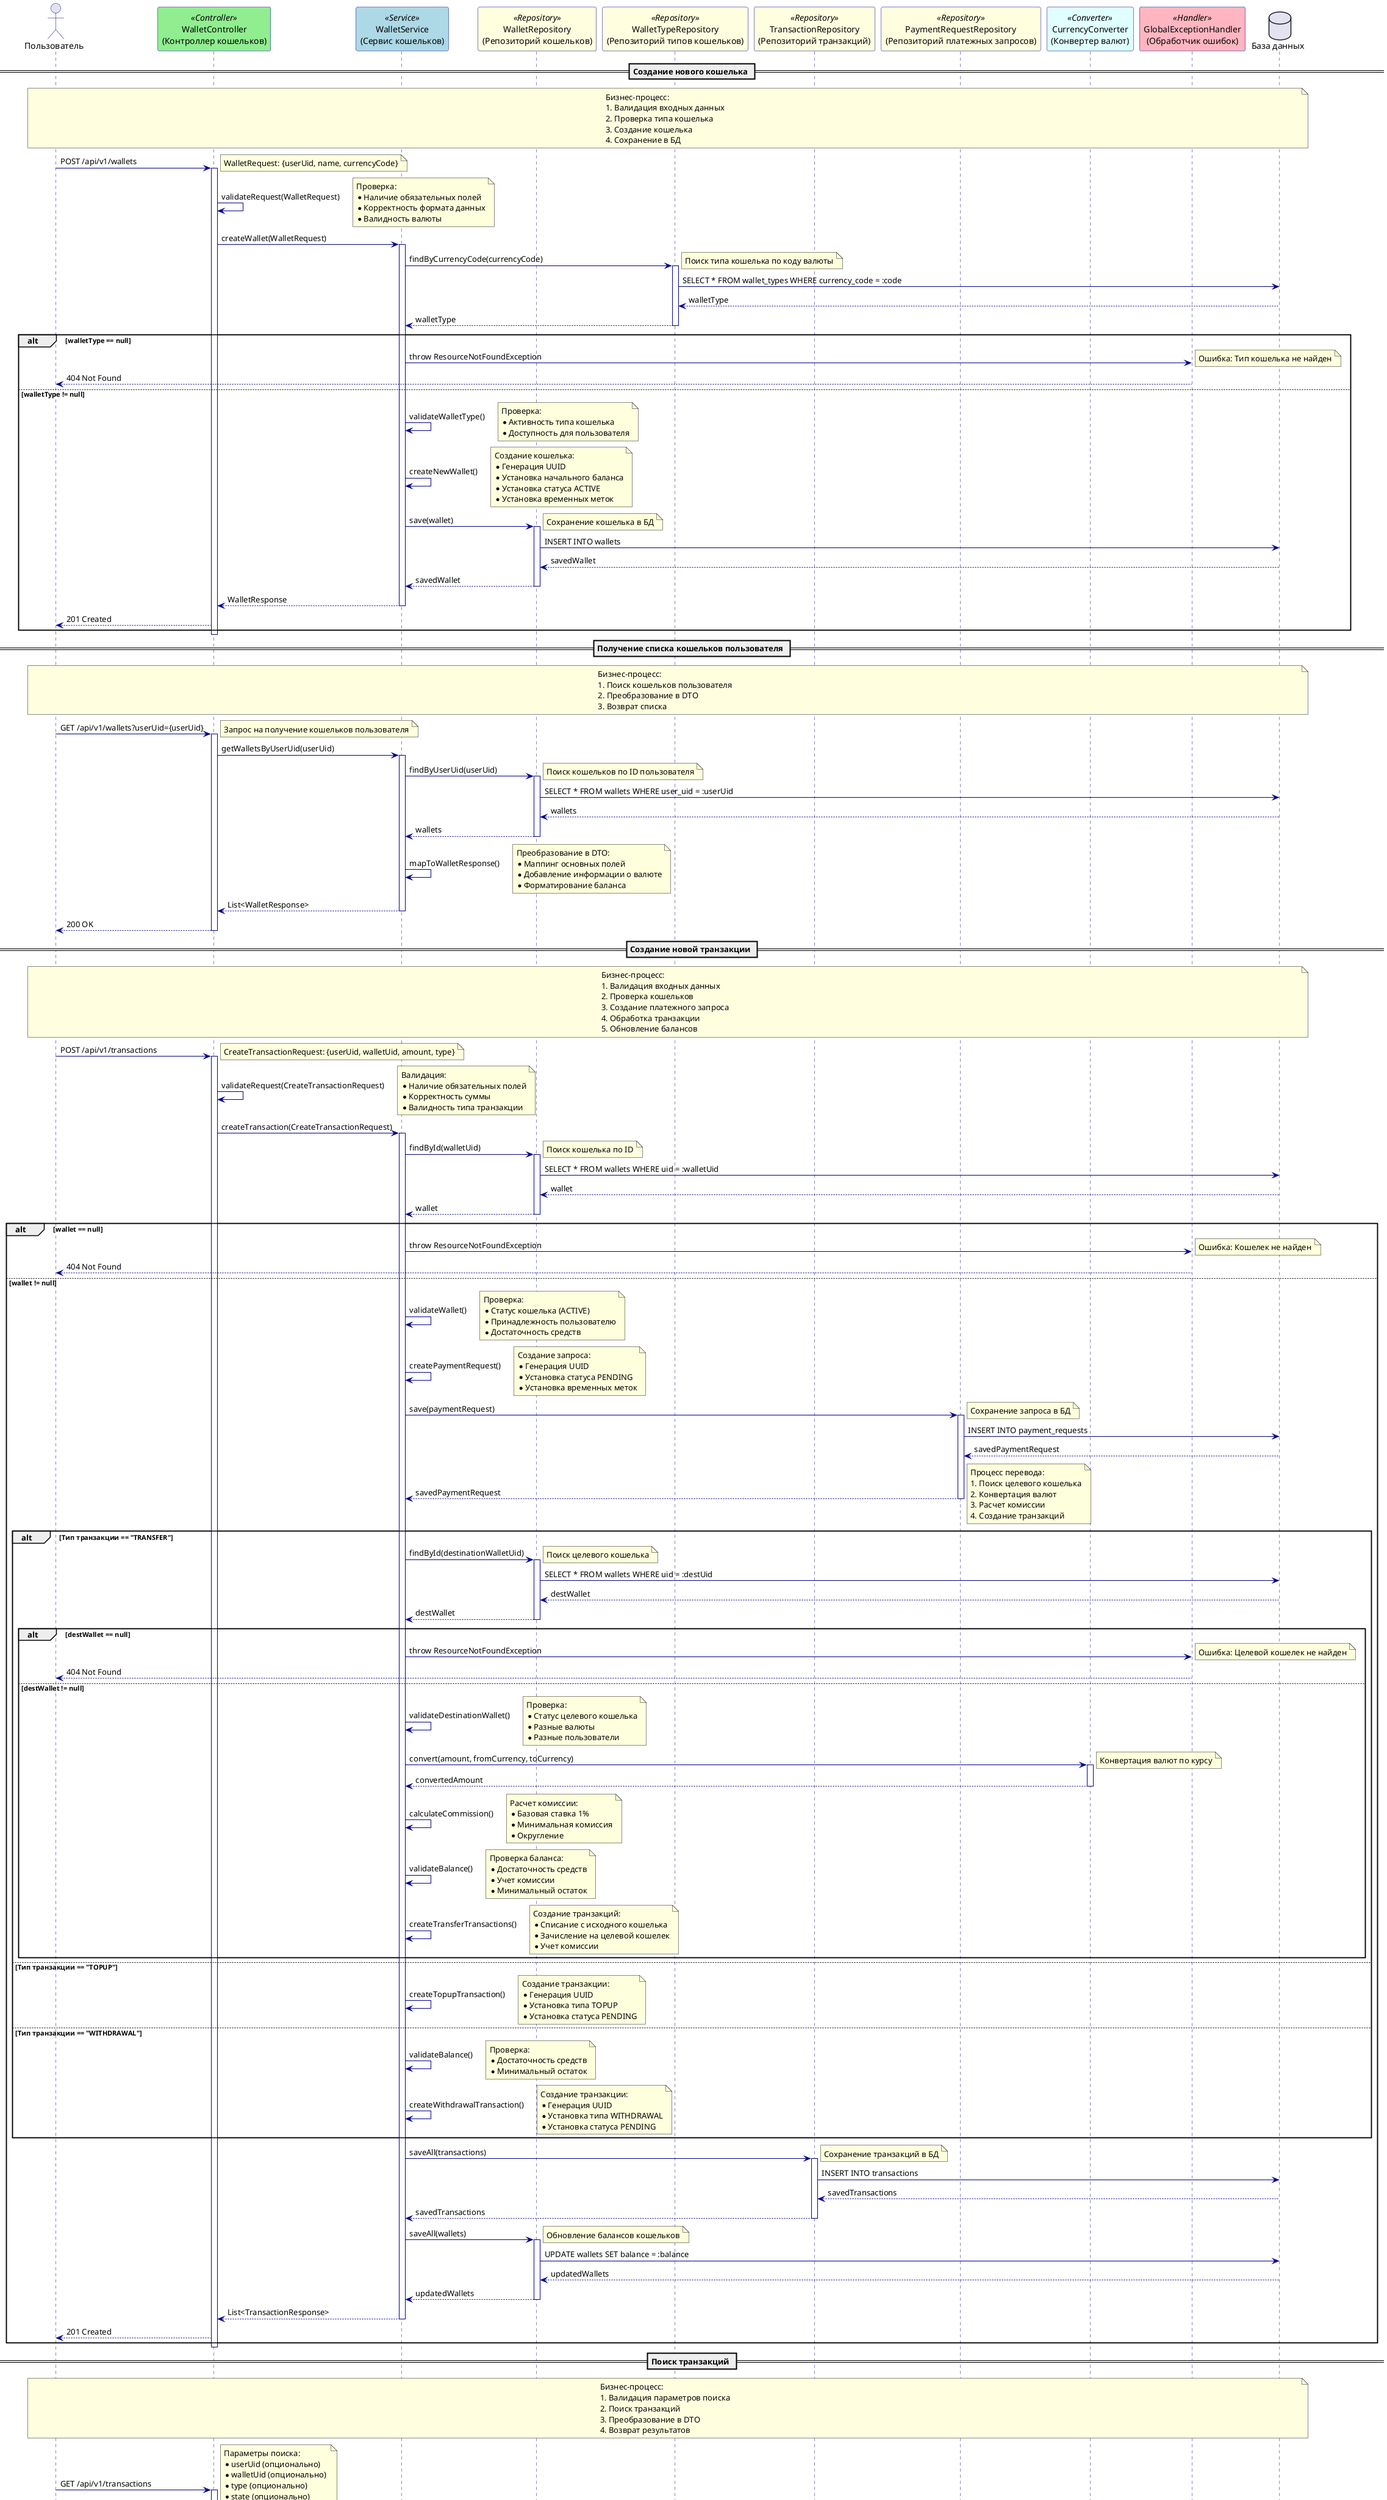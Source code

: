 @startuml Transaction Service - Расширенная логика

' Стили и настройки
skinparam sequence {
    ArrowColor DarkBlue
    ActorBorderColor DarkBlue
    LifeLineBorderColor DarkBlue
    ParticipantBorderColor DarkBlue
    ParticipantBackgroundColor LightBlue
    NoteBorderColor DarkGray
    NoteBackgroundColor LightYellow
    NoteTextColor Black
}

' Цветовая схема для разных типов операций
skinparam ParticipantBackgroundColor<<Controller>> LightGreen
skinparam ParticipantBackgroundColor<<Service>> LightBlue
skinparam ParticipantBackgroundColor<<Repository>> LightYellow
skinparam ParticipantBackgroundColor<<Converter>> LightCyan
skinparam ParticipantBackgroundColor<<Handler>> LightPink

' Участники процесса
actor "Пользователь" as user
participant "WalletController\n(Контроллер кошельков)" as controller <<Controller>>
participant "WalletService\n(Сервис кошельков)" as service <<Service>>
participant "WalletRepository\n(Репозиторий кошельков)" as repo <<Repository>>
participant "WalletTypeRepository\n(Репозиторий типов кошельков)" as typeRepo <<Repository>>
participant "TransactionRepository\n(Репозиторий транзакций)" as transRepo <<Repository>>
participant "PaymentRequestRepository\n(Репозиторий платежных запросов)" as payRepo <<Repository>>
participant "CurrencyConverter\n(Конвертер валют)" as converter <<Converter>>
participant "GlobalExceptionHandler\n(Обработчик ошибок)" as exceptionHandler <<Handler>>
database "База данных" as db

' Легенда
legend right
    |= Тип |= Описание |
    |<#LightGreen>| Контроллеры - обработка HTTP запросов |
    |<#LightBlue>| Сервисы - бизнес-логика |
    |<#LightYellow>| Репозитории - работа с данными |
    |<#LightCyan>| Конвертеры - преобразование данных |
    |<#LightPink>| Обработчики - обработка ошибок |
endlegend

' 1. Создание кошелька
== Создание нового кошелька ==
note over user,db #LightYellow
  Бизнес-процесс:
  1. Валидация входных данных
  2. Проверка типа кошелька
  3. Создание кошелька
  4. Сохранение в БД
end note

user -> controller: POST /api/v1/wallets
note right: WalletRequest: {userUid, name, currencyCode}
activate controller

controller -> controller: validateRequest(WalletRequest)
note right
  Проверка:
  * Наличие обязательных полей
  * Корректность формата данных
  * Валидность валюты
end note

controller -> service: createWallet(WalletRequest)
activate service

service -> typeRepo: findByCurrencyCode(currencyCode)
note right: Поиск типа кошелька по коду валюты
activate typeRepo
typeRepo -> db: SELECT * FROM wallet_types WHERE currency_code = :code
db --> typeRepo: walletType
typeRepo --> service: walletType
deactivate typeRepo

alt walletType == null
    service -> exceptionHandler: throw ResourceNotFoundException
    note right: Ошибка: Тип кошелька не найден
    exceptionHandler --> user: 404 Not Found
else walletType != null
    service -> service: validateWalletType()
    note right
      Проверка:
      * Активность типа кошелька
      * Доступность для пользователя
    end note

    service -> service: createNewWallet()
    note right
      Создание кошелька:
      * Генерация UUID
      * Установка начального баланса
      * Установка статуса ACTIVE
      * Установка временных меток
    end note

    service -> repo: save(wallet)
    note right: Сохранение кошелька в БД
    activate repo
    repo -> db: INSERT INTO wallets
    db --> repo: savedWallet
    repo --> service: savedWallet
    deactivate repo

    service --> controller: WalletResponse
    deactivate service

    controller --> user: 201 Created
end
deactivate controller

' 2. Получение кошельков пользователя
== Получение списка кошельков пользователя ==
note over user,db #LightYellow
  Бизнес-процесс:
  1. Поиск кошельков пользователя
  2. Преобразование в DTO
  3. Возврат списка
end note

user -> controller: GET /api/v1/wallets?userUid={userUid}
note right: Запрос на получение кошельков пользователя
activate controller

controller -> service: getWalletsByUserUid(userUid)
activate service

service -> repo: findByUserUid(userUid)
note right: Поиск кошельков по ID пользователя
activate repo
repo -> db: SELECT * FROM wallets WHERE user_uid = :userUid
db --> repo: wallets
repo --> service: wallets
deactivate repo

service -> service: mapToWalletResponse()
note right
  Преобразование в DTO:
  * Маппинг основных полей
  * Добавление информации о валюте
  * Форматирование баланса
end note

service --> controller: List<WalletResponse>
deactivate service

controller --> user: 200 OK
deactivate controller

' 3. Создание транзакции
== Создание новой транзакции ==
note over user,db #LightYellow
  Бизнес-процесс:
  1. Валидация входных данных
  2. Проверка кошельков
  3. Создание платежного запроса
  4. Обработка транзакции
  5. Обновление балансов
end note

user -> controller: POST /api/v1/transactions
note right: CreateTransactionRequest: {userUid, walletUid, amount, type}
activate controller

controller -> controller: validateRequest(CreateTransactionRequest)
note right
  Валидация:
  * Наличие обязательных полей
  * Корректность суммы
  * Валидность типа транзакции
end note

controller -> service: createTransaction(CreateTransactionRequest)
activate service

' 3.1 Проверка кошелька
service -> repo: findById(walletUid)
note right: Поиск кошелька по ID
activate repo
repo -> db: SELECT * FROM wallets WHERE uid = :walletUid
db --> repo: wallet
repo --> service: wallet
deactivate repo

alt wallet == null
    service -> exceptionHandler: throw ResourceNotFoundException
    note right: Ошибка: Кошелек не найден
    exceptionHandler --> user: 404 Not Found
else wallet != null
    service -> service: validateWallet()
    note right
      Проверка:
      * Статус кошелька (ACTIVE)
      * Принадлежность пользователю
      * Достаточность средств
    end note

    ' 3.2 Создание платежного запроса
    service -> service: createPaymentRequest()
    note right
      Создание запроса:
      * Генерация UUID
      * Установка статуса PENDING
      * Установка временных меток
    end note

    service -> payRepo: save(paymentRequest)
    note right: Сохранение запроса в БД
    activate payRepo
    payRepo -> db: INSERT INTO payment_requests
    db --> payRepo: savedPaymentRequest
    payRepo --> service: savedPaymentRequest
    deactivate payRepo

    ' 3.3 Обработка разных типов транзакций
    alt Тип транзакции == "TRANSFER"
        note right
          Процесс перевода:
          1. Поиск целевого кошелька
          2. Конвертация валют
          3. Расчет комиссии
          4. Создание транзакций
        end note
        service -> repo: findById(destinationWalletUid)
        note right: Поиск целевого кошелька
        activate repo
        repo -> db: SELECT * FROM wallets WHERE uid = :destUid
        db --> repo: destWallet
        repo --> service: destWallet
        deactivate repo

        alt destWallet == null
            service -> exceptionHandler: throw ResourceNotFoundException
            note right: Ошибка: Целевой кошелек не найден
            exceptionHandler --> user: 404 Not Found
        else destWallet != null
            service -> service: validateDestinationWallet()
            note right
              Проверка:
              * Статус целевого кошелька
              * Разные валюты
              * Разные пользователи
            end note

            service -> converter: convert(amount, fromCurrency, toCurrency)
            note right: Конвертация валют по курсу
            activate converter
            converter --> service: convertedAmount
            deactivate converter

            service -> service: calculateCommission()
            note right
              Расчет комиссии:
              * Базовая ставка 1%
              * Минимальная комиссия
              * Округление
            end note

            service -> service: validateBalance()
            note right
              Проверка баланса:
              * Достаточность средств
              * Учет комиссии
              * Минимальный остаток
            end note

            service -> service: createTransferTransactions()
            note right
              Создание транзакций:
              * Списание с исходного кошелька
              * Зачисление на целевой кошелек
              * Учет комиссии
            end note
        end

    else Тип транзакции == "TOPUP"
        note right
          Процесс пополнения:
          1. Создание транзакции
          2. Обновление баланса
        end note
        service -> service: createTopupTransaction()
        note right
          Создание транзакции:
          * Генерация UUID
          * Установка типа TOPUP
          * Установка статуса PENDING
        end note

    else Тип транзакции == "WITHDRAWAL"
        note right
          Процесс снятия:
          1. Проверка баланса
          2. Создание транзакции
          3. Обновление баланса
        end note
        service -> service: validateBalance()
        note right
          Проверка:
          * Достаточность средств
          * Минимальный остаток
        end note

        service -> service: createWithdrawalTransaction()
        note right
          Создание транзакции:
          * Генерация UUID
          * Установка типа WITHDRAWAL
          * Установка статуса PENDING
        end note
    end

    ' 3.4 Сохранение транзакций
    service -> transRepo: saveAll(transactions)
    note right: Сохранение транзакций в БД
    activate transRepo
    transRepo -> db: INSERT INTO transactions
    db --> transRepo: savedTransactions
    transRepo --> service: savedTransactions
    deactivate transRepo

    ' 3.5 Обновление балансов
    service -> repo: saveAll(wallets)
    note right: Обновление балансов кошельков
    activate repo
    repo -> db: UPDATE wallets SET balance = :balance
    db --> repo: updatedWallets
    repo --> service: updatedWallets
    deactivate repo

    service --> controller: List<TransactionResponse>
    deactivate service

    controller --> user: 201 Created
end
deactivate controller

' 4. Поиск транзакций
== Поиск транзакций ==
note over user,db #LightYellow
  Бизнес-процесс:
  1. Валидация параметров поиска
  2. Поиск транзакций
  3. Преобразование в DTO
  4. Возврат результатов
end note

user -> controller: GET /api/v1/transactions
note right
  Параметры поиска:
  * userUid (опционально)
  * walletUid (опционально)
  * type (опционально)
  * state (опционально)
  * dateFrom (опционально)
  * dateTo (опционально)
end note
activate controller

controller -> service: searchTransactions(criteria)
activate service

service -> service: validateSearchCriteria()
note right
  Валидация:
  * Корректность дат
  * Валидность типов
  * Валидность статусов
end note

service -> transRepo: findByCriteria(criteria)
note right: Поиск транзакций по критериям
activate transRepo
transRepo -> db: SELECT * FROM transactions WHERE criteria
db --> transRepo: transactions
transRepo --> service: transactions
deactivate transRepo

service -> service: mapToTransactionResponse()
note right
  Преобразование в DTO:
  * Маппинг основных полей
  * Форматирование сумм
  * Добавление метаданных
end note

service --> controller: List<TransactionResponse>
deactivate service

controller --> user: 200 OK
deactivate controller

@enduml